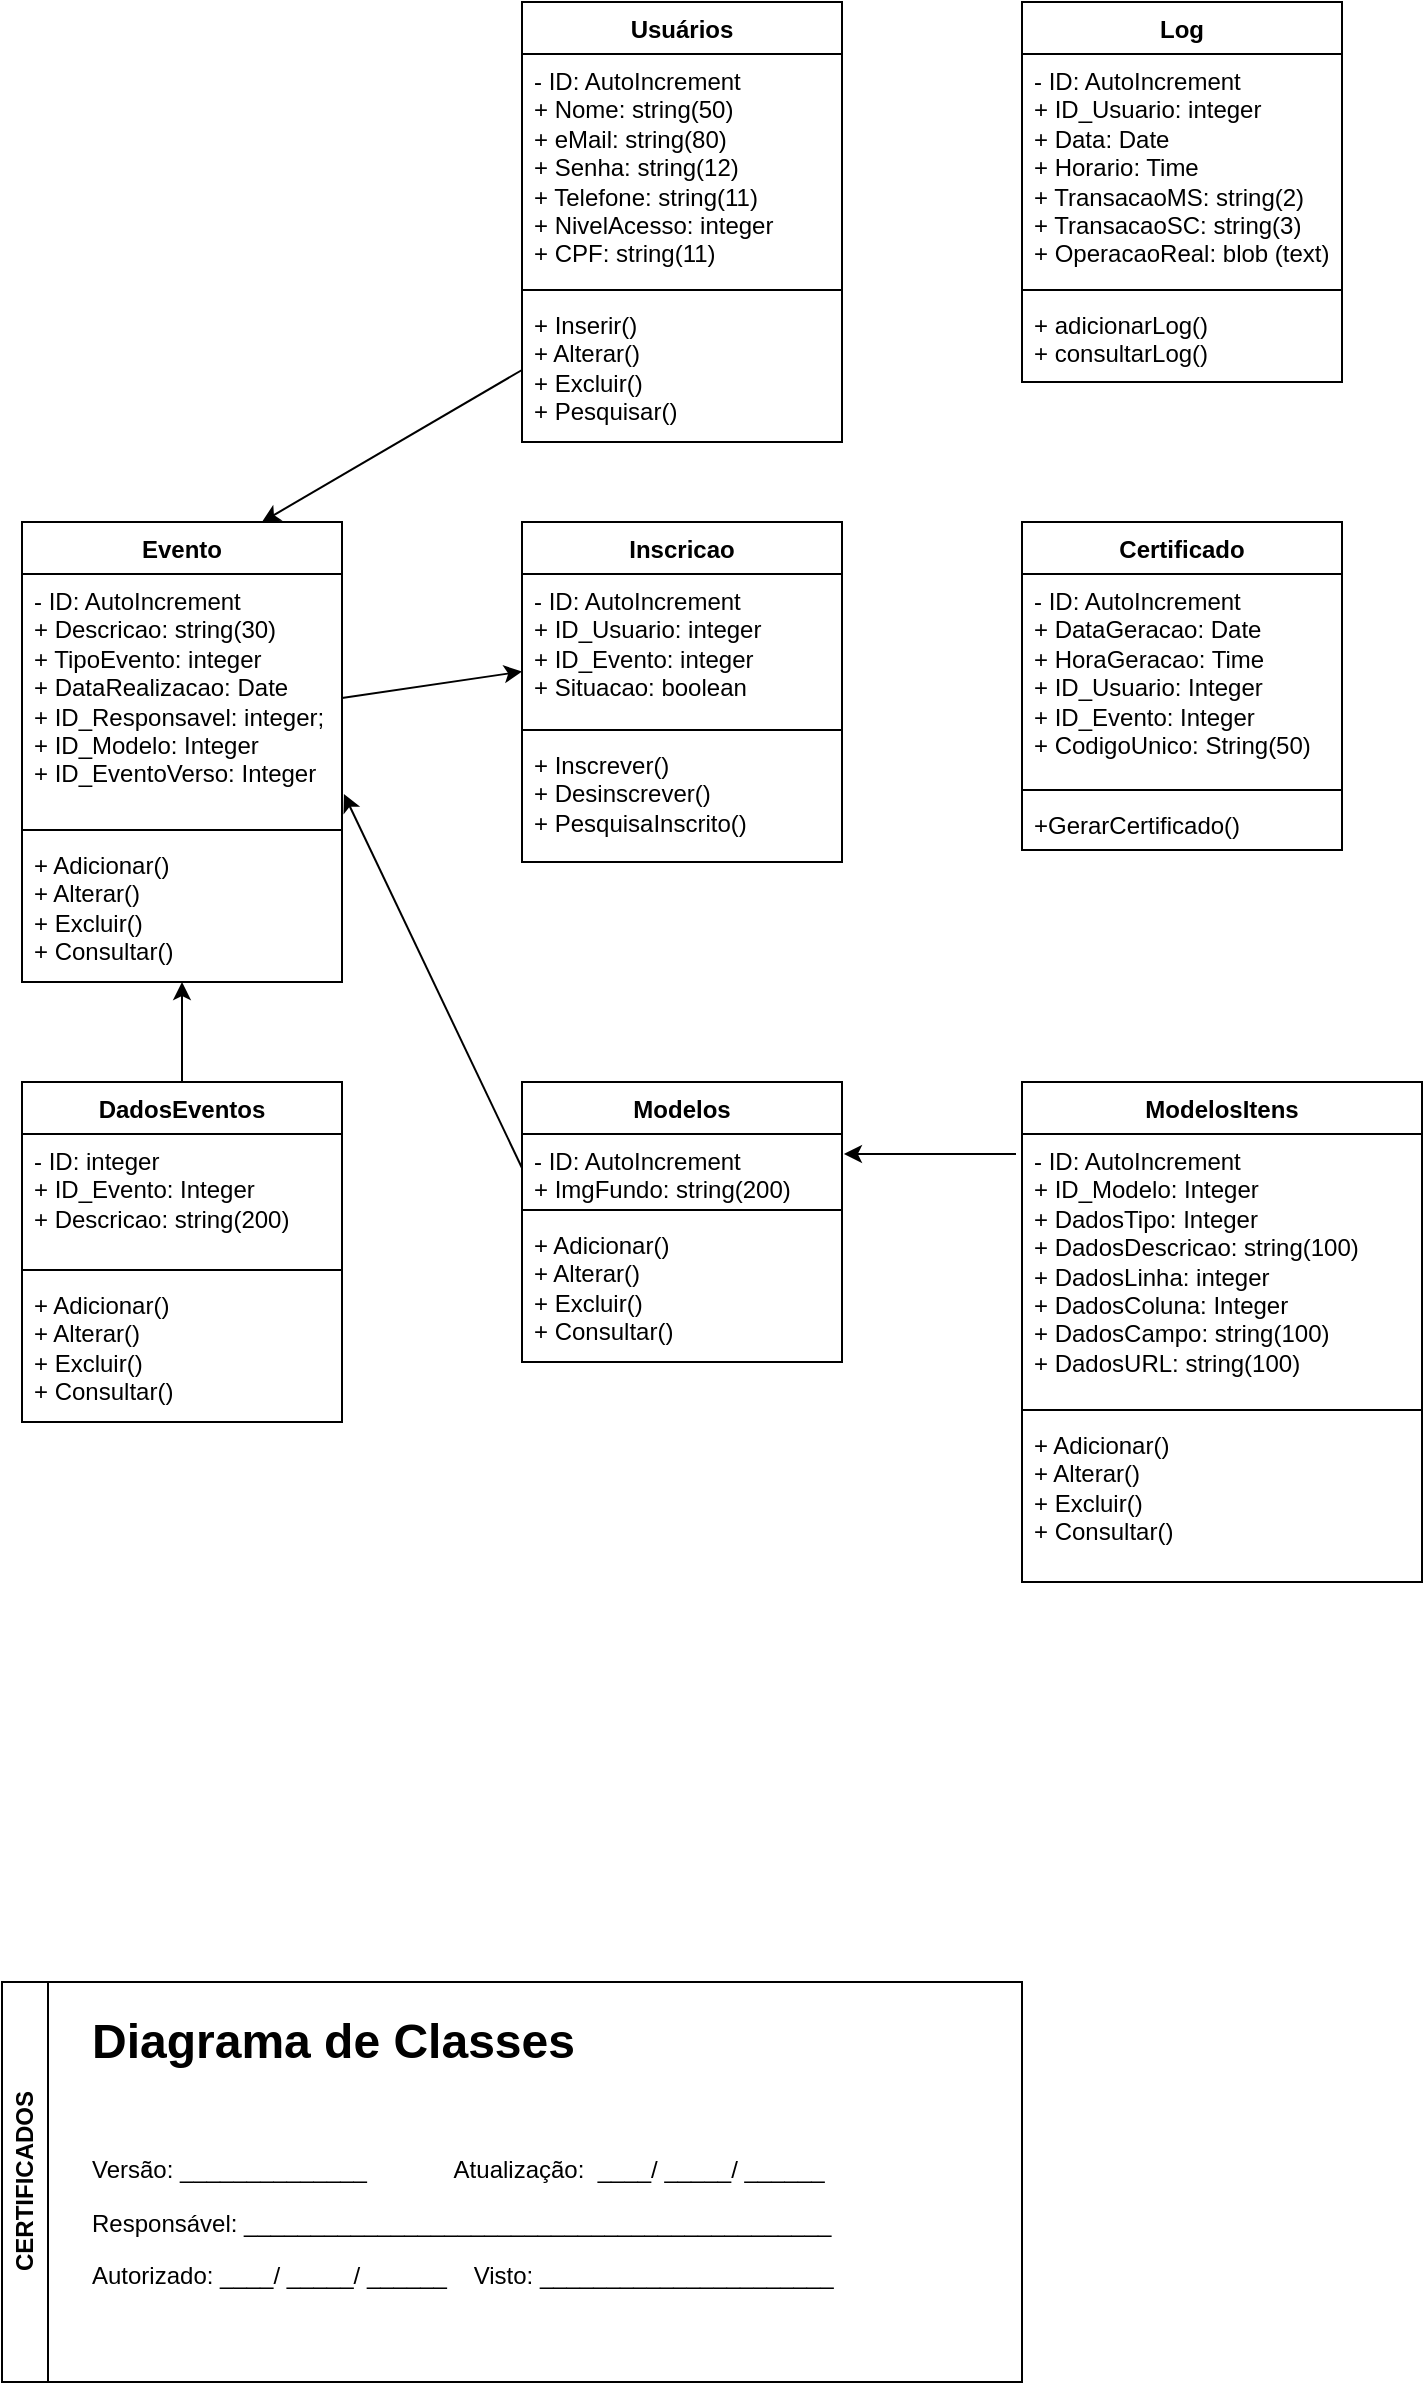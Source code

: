 <mxfile version="21.7.2" type="github">
  <diagram name="Página-1" id="pJbu8q1TlLxp4YdaZxUQ">
    <mxGraphModel dx="880" dy="432" grid="1" gridSize="10" guides="1" tooltips="1" connect="1" arrows="1" fold="1" page="1" pageScale="1" pageWidth="827" pageHeight="1169" math="0" shadow="0">
      <root>
        <mxCell id="0" />
        <mxCell id="1" parent="0" />
        <mxCell id="QZJBtZwxcG97d1Zqsxdi-1" value="Usuários" style="swimlane;fontStyle=1;align=center;verticalAlign=top;childLayout=stackLayout;horizontal=1;startSize=26;horizontalStack=0;resizeParent=1;resizeParentMax=0;resizeLast=0;collapsible=1;marginBottom=0;whiteSpace=wrap;html=1;" parent="1" vertex="1">
          <mxGeometry x="270" y="30" width="160" height="220" as="geometry" />
        </mxCell>
        <mxCell id="QZJBtZwxcG97d1Zqsxdi-2" value="- ID: AutoIncrement&lt;br&gt;+ Nome: string(50)&lt;br&gt;+ eMail: string(80)&lt;br&gt;+ Senha: string(12)&lt;br&gt;+ Telefone: string(11)&lt;br&gt;+ NivelAcesso: integer&lt;br&gt;+ CPF: string(11)" style="text;strokeColor=none;fillColor=none;align=left;verticalAlign=top;spacingLeft=4;spacingRight=4;overflow=hidden;rotatable=0;points=[[0,0.5],[1,0.5]];portConstraint=eastwest;whiteSpace=wrap;html=1;" parent="QZJBtZwxcG97d1Zqsxdi-1" vertex="1">
          <mxGeometry y="26" width="160" height="114" as="geometry" />
        </mxCell>
        <mxCell id="QZJBtZwxcG97d1Zqsxdi-3" value="" style="line;strokeWidth=1;fillColor=none;align=left;verticalAlign=middle;spacingTop=-1;spacingLeft=3;spacingRight=3;rotatable=0;labelPosition=right;points=[];portConstraint=eastwest;strokeColor=inherit;" parent="QZJBtZwxcG97d1Zqsxdi-1" vertex="1">
          <mxGeometry y="140" width="160" height="8" as="geometry" />
        </mxCell>
        <mxCell id="QZJBtZwxcG97d1Zqsxdi-4" value="+ Inserir()&lt;br&gt;+ Alterar()&lt;br&gt;+ Excluir()&lt;br&gt;+ Pesquisar()" style="text;strokeColor=none;fillColor=none;align=left;verticalAlign=top;spacingLeft=4;spacingRight=4;overflow=hidden;rotatable=0;points=[[0,0.5],[1,0.5]];portConstraint=eastwest;whiteSpace=wrap;html=1;" parent="QZJBtZwxcG97d1Zqsxdi-1" vertex="1">
          <mxGeometry y="148" width="160" height="72" as="geometry" />
        </mxCell>
        <mxCell id="QZJBtZwxcG97d1Zqsxdi-5" value="Log" style="swimlane;fontStyle=1;align=center;verticalAlign=top;childLayout=stackLayout;horizontal=1;startSize=26;horizontalStack=0;resizeParent=1;resizeParentMax=0;resizeLast=0;collapsible=1;marginBottom=0;whiteSpace=wrap;html=1;" parent="1" vertex="1">
          <mxGeometry x="520" y="30" width="160" height="190" as="geometry" />
        </mxCell>
        <mxCell id="QZJBtZwxcG97d1Zqsxdi-6" value="- ID: AutoIncrement&lt;br&gt;+ ID_Usuario: integer&lt;br&gt;+ Data: Date&lt;br&gt;+ Horario: Time&lt;br&gt;+ TransacaoMS: string(2)&lt;br&gt;+ TransacaoSC: string(3)&lt;br&gt;+ OperacaoReal: blob (text)" style="text;strokeColor=none;fillColor=none;align=left;verticalAlign=top;spacingLeft=4;spacingRight=4;overflow=hidden;rotatable=0;points=[[0,0.5],[1,0.5]];portConstraint=eastwest;whiteSpace=wrap;html=1;" parent="QZJBtZwxcG97d1Zqsxdi-5" vertex="1">
          <mxGeometry y="26" width="160" height="114" as="geometry" />
        </mxCell>
        <mxCell id="QZJBtZwxcG97d1Zqsxdi-7" value="" style="line;strokeWidth=1;fillColor=none;align=left;verticalAlign=middle;spacingTop=-1;spacingLeft=3;spacingRight=3;rotatable=0;labelPosition=right;points=[];portConstraint=eastwest;strokeColor=inherit;" parent="QZJBtZwxcG97d1Zqsxdi-5" vertex="1">
          <mxGeometry y="140" width="160" height="8" as="geometry" />
        </mxCell>
        <mxCell id="QZJBtZwxcG97d1Zqsxdi-8" value="+ adicionarLog()&lt;br&gt;+ consultarLog()" style="text;strokeColor=none;fillColor=none;align=left;verticalAlign=top;spacingLeft=4;spacingRight=4;overflow=hidden;rotatable=0;points=[[0,0.5],[1,0.5]];portConstraint=eastwest;whiteSpace=wrap;html=1;" parent="QZJBtZwxcG97d1Zqsxdi-5" vertex="1">
          <mxGeometry y="148" width="160" height="42" as="geometry" />
        </mxCell>
        <mxCell id="QZJBtZwxcG97d1Zqsxdi-9" value="Evento" style="swimlane;fontStyle=1;align=center;verticalAlign=top;childLayout=stackLayout;horizontal=1;startSize=26;horizontalStack=0;resizeParent=1;resizeParentMax=0;resizeLast=0;collapsible=1;marginBottom=0;whiteSpace=wrap;html=1;" parent="1" vertex="1">
          <mxGeometry x="20" y="290" width="160" height="230" as="geometry" />
        </mxCell>
        <mxCell id="QZJBtZwxcG97d1Zqsxdi-10" value="- ID: AutoIncrement&lt;br&gt;+ Descricao: string(30)&lt;br&gt;+ TipoEvento: integer&lt;br&gt;+ DataRealizacao: Date&lt;br&gt;+ ID_Responsavel: integer;&lt;br&gt;+ ID_Modelo: Integer&lt;br&gt;+ ID_EventoVerso: Integer" style="text;strokeColor=none;fillColor=none;align=left;verticalAlign=top;spacingLeft=4;spacingRight=4;overflow=hidden;rotatable=0;points=[[0,0.5],[1,0.5]];portConstraint=eastwest;whiteSpace=wrap;html=1;" parent="QZJBtZwxcG97d1Zqsxdi-9" vertex="1">
          <mxGeometry y="26" width="160" height="124" as="geometry" />
        </mxCell>
        <mxCell id="QZJBtZwxcG97d1Zqsxdi-11" value="" style="line;strokeWidth=1;fillColor=none;align=left;verticalAlign=middle;spacingTop=-1;spacingLeft=3;spacingRight=3;rotatable=0;labelPosition=right;points=[];portConstraint=eastwest;strokeColor=inherit;" parent="QZJBtZwxcG97d1Zqsxdi-9" vertex="1">
          <mxGeometry y="150" width="160" height="8" as="geometry" />
        </mxCell>
        <mxCell id="QZJBtZwxcG97d1Zqsxdi-12" value="+ Adicionar()&lt;br&gt;+ Alterar()&lt;br&gt;+ Excluir()&lt;br&gt;+ Consultar()" style="text;strokeColor=none;fillColor=none;align=left;verticalAlign=top;spacingLeft=4;spacingRight=4;overflow=hidden;rotatable=0;points=[[0,0.5],[1,0.5]];portConstraint=eastwest;whiteSpace=wrap;html=1;" parent="QZJBtZwxcG97d1Zqsxdi-9" vertex="1">
          <mxGeometry y="158" width="160" height="72" as="geometry" />
        </mxCell>
        <mxCell id="QZJBtZwxcG97d1Zqsxdi-13" value="Inscricao" style="swimlane;fontStyle=1;align=center;verticalAlign=top;childLayout=stackLayout;horizontal=1;startSize=26;horizontalStack=0;resizeParent=1;resizeParentMax=0;resizeLast=0;collapsible=1;marginBottom=0;whiteSpace=wrap;html=1;" parent="1" vertex="1">
          <mxGeometry x="270" y="290" width="160" height="170" as="geometry" />
        </mxCell>
        <mxCell id="QZJBtZwxcG97d1Zqsxdi-14" value="- ID: AutoIncrement&lt;br&gt;+ ID_Usuario: integer&lt;br&gt;+ ID_Evento: integer&lt;br&gt;+ Situacao: boolean&lt;br&gt;" style="text;strokeColor=none;fillColor=none;align=left;verticalAlign=top;spacingLeft=4;spacingRight=4;overflow=hidden;rotatable=0;points=[[0,0.5],[1,0.5]];portConstraint=eastwest;whiteSpace=wrap;html=1;" parent="QZJBtZwxcG97d1Zqsxdi-13" vertex="1">
          <mxGeometry y="26" width="160" height="74" as="geometry" />
        </mxCell>
        <mxCell id="QZJBtZwxcG97d1Zqsxdi-15" value="" style="line;strokeWidth=1;fillColor=none;align=left;verticalAlign=middle;spacingTop=-1;spacingLeft=3;spacingRight=3;rotatable=0;labelPosition=right;points=[];portConstraint=eastwest;strokeColor=inherit;" parent="QZJBtZwxcG97d1Zqsxdi-13" vertex="1">
          <mxGeometry y="100" width="160" height="8" as="geometry" />
        </mxCell>
        <mxCell id="QZJBtZwxcG97d1Zqsxdi-16" value="+ Inscrever()&lt;br&gt;+ Desinscrever()&lt;br&gt;+ PesquisaInscrito()" style="text;strokeColor=none;fillColor=none;align=left;verticalAlign=top;spacingLeft=4;spacingRight=4;overflow=hidden;rotatable=0;points=[[0,0.5],[1,0.5]];portConstraint=eastwest;whiteSpace=wrap;html=1;" parent="QZJBtZwxcG97d1Zqsxdi-13" vertex="1">
          <mxGeometry y="108" width="160" height="62" as="geometry" />
        </mxCell>
        <mxCell id="QZJBtZwxcG97d1Zqsxdi-17" value="Certificado" style="swimlane;fontStyle=1;align=center;verticalAlign=top;childLayout=stackLayout;horizontal=1;startSize=26;horizontalStack=0;resizeParent=1;resizeParentMax=0;resizeLast=0;collapsible=1;marginBottom=0;whiteSpace=wrap;html=1;" parent="1" vertex="1">
          <mxGeometry x="520" y="290" width="160" height="164" as="geometry" />
        </mxCell>
        <mxCell id="QZJBtZwxcG97d1Zqsxdi-18" value="- ID: AutoIncrement&lt;br&gt;+ DataGeracao: Date&lt;br&gt;+ HoraGeracao: Time&lt;br&gt;+ ID_Usuario: Integer&lt;br&gt;+ ID_Evento: Integer&lt;br&gt;+ CodigoUnico: String(50)" style="text;strokeColor=none;fillColor=none;align=left;verticalAlign=top;spacingLeft=4;spacingRight=4;overflow=hidden;rotatable=0;points=[[0,0.5],[1,0.5]];portConstraint=eastwest;whiteSpace=wrap;html=1;" parent="QZJBtZwxcG97d1Zqsxdi-17" vertex="1">
          <mxGeometry y="26" width="160" height="104" as="geometry" />
        </mxCell>
        <mxCell id="QZJBtZwxcG97d1Zqsxdi-19" value="" style="line;strokeWidth=1;fillColor=none;align=left;verticalAlign=middle;spacingTop=-1;spacingLeft=3;spacingRight=3;rotatable=0;labelPosition=right;points=[];portConstraint=eastwest;strokeColor=inherit;" parent="QZJBtZwxcG97d1Zqsxdi-17" vertex="1">
          <mxGeometry y="130" width="160" height="8" as="geometry" />
        </mxCell>
        <mxCell id="QZJBtZwxcG97d1Zqsxdi-20" value="+GerarCertificado()" style="text;strokeColor=none;fillColor=none;align=left;verticalAlign=top;spacingLeft=4;spacingRight=4;overflow=hidden;rotatable=0;points=[[0,0.5],[1,0.5]];portConstraint=eastwest;whiteSpace=wrap;html=1;" parent="QZJBtZwxcG97d1Zqsxdi-17" vertex="1">
          <mxGeometry y="138" width="160" height="26" as="geometry" />
        </mxCell>
        <mxCell id="QZJBtZwxcG97d1Zqsxdi-36" style="edgeStyle=none;rounded=0;orthogonalLoop=1;jettySize=auto;html=1;" parent="1" source="QZJBtZwxcG97d1Zqsxdi-21" target="QZJBtZwxcG97d1Zqsxdi-12" edge="1">
          <mxGeometry relative="1" as="geometry" />
        </mxCell>
        <mxCell id="QZJBtZwxcG97d1Zqsxdi-21" value="DadosEventos" style="swimlane;fontStyle=1;align=center;verticalAlign=top;childLayout=stackLayout;horizontal=1;startSize=26;horizontalStack=0;resizeParent=1;resizeParentMax=0;resizeLast=0;collapsible=1;marginBottom=0;whiteSpace=wrap;html=1;" parent="1" vertex="1">
          <mxGeometry x="20" y="570" width="160" height="170" as="geometry" />
        </mxCell>
        <mxCell id="QZJBtZwxcG97d1Zqsxdi-22" value="- ID: integer&lt;br&gt;+ ID_Evento: Integer&lt;br&gt;+ Descricao: string(200)" style="text;strokeColor=none;fillColor=none;align=left;verticalAlign=top;spacingLeft=4;spacingRight=4;overflow=hidden;rotatable=0;points=[[0,0.5],[1,0.5]];portConstraint=eastwest;whiteSpace=wrap;html=1;" parent="QZJBtZwxcG97d1Zqsxdi-21" vertex="1">
          <mxGeometry y="26" width="160" height="64" as="geometry" />
        </mxCell>
        <mxCell id="QZJBtZwxcG97d1Zqsxdi-23" value="" style="line;strokeWidth=1;fillColor=none;align=left;verticalAlign=middle;spacingTop=-1;spacingLeft=3;spacingRight=3;rotatable=0;labelPosition=right;points=[];portConstraint=eastwest;strokeColor=inherit;" parent="QZJBtZwxcG97d1Zqsxdi-21" vertex="1">
          <mxGeometry y="90" width="160" height="8" as="geometry" />
        </mxCell>
        <mxCell id="QZJBtZwxcG97d1Zqsxdi-24" value="+ Adicionar()&lt;br&gt;+ Alterar()&lt;br&gt;+ Excluir()&lt;br&gt;+ Consultar()" style="text;strokeColor=none;fillColor=none;align=left;verticalAlign=top;spacingLeft=4;spacingRight=4;overflow=hidden;rotatable=0;points=[[0,0.5],[1,0.5]];portConstraint=eastwest;whiteSpace=wrap;html=1;" parent="QZJBtZwxcG97d1Zqsxdi-21" vertex="1">
          <mxGeometry y="98" width="160" height="72" as="geometry" />
        </mxCell>
        <mxCell id="QZJBtZwxcG97d1Zqsxdi-25" value="Modelos" style="swimlane;fontStyle=1;align=center;verticalAlign=top;childLayout=stackLayout;horizontal=1;startSize=26;horizontalStack=0;resizeParent=1;resizeParentMax=0;resizeLast=0;collapsible=1;marginBottom=0;whiteSpace=wrap;html=1;" parent="1" vertex="1">
          <mxGeometry x="270" y="570" width="160" height="140" as="geometry" />
        </mxCell>
        <mxCell id="QZJBtZwxcG97d1Zqsxdi-26" value="- ID: AutoIncrement&lt;br&gt;+ ImgFundo: string(200)" style="text;strokeColor=none;fillColor=none;align=left;verticalAlign=top;spacingLeft=4;spacingRight=4;overflow=hidden;rotatable=0;points=[[0,0.5],[1,0.5]];portConstraint=eastwest;whiteSpace=wrap;html=1;" parent="QZJBtZwxcG97d1Zqsxdi-25" vertex="1">
          <mxGeometry y="26" width="160" height="34" as="geometry" />
        </mxCell>
        <mxCell id="QZJBtZwxcG97d1Zqsxdi-27" value="" style="line;strokeWidth=1;fillColor=none;align=left;verticalAlign=middle;spacingTop=-1;spacingLeft=3;spacingRight=3;rotatable=0;labelPosition=right;points=[];portConstraint=eastwest;strokeColor=inherit;" parent="QZJBtZwxcG97d1Zqsxdi-25" vertex="1">
          <mxGeometry y="60" width="160" height="8" as="geometry" />
        </mxCell>
        <mxCell id="QZJBtZwxcG97d1Zqsxdi-28" value="+ Adicionar()&lt;br&gt;+ Alterar()&lt;br&gt;+ Excluir()&lt;br&gt;+ Consultar()" style="text;strokeColor=none;fillColor=none;align=left;verticalAlign=top;spacingLeft=4;spacingRight=4;overflow=hidden;rotatable=0;points=[[0,0.5],[1,0.5]];portConstraint=eastwest;whiteSpace=wrap;html=1;" parent="QZJBtZwxcG97d1Zqsxdi-25" vertex="1">
          <mxGeometry y="68" width="160" height="72" as="geometry" />
        </mxCell>
        <mxCell id="QZJBtZwxcG97d1Zqsxdi-29" value="ModelosItens" style="swimlane;fontStyle=1;align=center;verticalAlign=top;childLayout=stackLayout;horizontal=1;startSize=26;horizontalStack=0;resizeParent=1;resizeParentMax=0;resizeLast=0;collapsible=1;marginBottom=0;whiteSpace=wrap;html=1;" parent="1" vertex="1">
          <mxGeometry x="520" y="570" width="200" height="250" as="geometry" />
        </mxCell>
        <mxCell id="QZJBtZwxcG97d1Zqsxdi-30" value="- ID: AutoIncrement&lt;br&gt;+ ID_Modelo: Integer&lt;br&gt;+ DadosTipo: Integer&lt;br&gt;+ DadosDescricao: string(100)&lt;br&gt;+ DadosLinha: integer&lt;br&gt;+ DadosColuna: Integer&lt;br&gt;+ DadosCampo: string(100)&lt;br&gt;+ DadosURL: string(100)" style="text;strokeColor=none;fillColor=none;align=left;verticalAlign=top;spacingLeft=4;spacingRight=4;overflow=hidden;rotatable=0;points=[[0,0.5],[1,0.5]];portConstraint=eastwest;whiteSpace=wrap;html=1;" parent="QZJBtZwxcG97d1Zqsxdi-29" vertex="1">
          <mxGeometry y="26" width="200" height="134" as="geometry" />
        </mxCell>
        <mxCell id="QZJBtZwxcG97d1Zqsxdi-31" value="" style="line;strokeWidth=1;fillColor=none;align=left;verticalAlign=middle;spacingTop=-1;spacingLeft=3;spacingRight=3;rotatable=0;labelPosition=right;points=[];portConstraint=eastwest;strokeColor=inherit;" parent="QZJBtZwxcG97d1Zqsxdi-29" vertex="1">
          <mxGeometry y="160" width="200" height="8" as="geometry" />
        </mxCell>
        <mxCell id="QZJBtZwxcG97d1Zqsxdi-32" value="+ Adicionar()&lt;br&gt;+ Alterar()&lt;br&gt;+ Excluir()&lt;br&gt;+ Consultar()" style="text;strokeColor=none;fillColor=none;align=left;verticalAlign=top;spacingLeft=4;spacingRight=4;overflow=hidden;rotatable=0;points=[[0,0.5],[1,0.5]];portConstraint=eastwest;whiteSpace=wrap;html=1;" parent="QZJBtZwxcG97d1Zqsxdi-29" vertex="1">
          <mxGeometry y="168" width="200" height="82" as="geometry" />
        </mxCell>
        <mxCell id="QZJBtZwxcG97d1Zqsxdi-34" style="edgeStyle=none;rounded=0;orthogonalLoop=1;jettySize=auto;html=1;exitX=-0.015;exitY=0.075;exitDx=0;exitDy=0;entryX=1.006;entryY=0.294;entryDx=0;entryDy=0;entryPerimeter=0;exitPerimeter=0;" parent="1" source="QZJBtZwxcG97d1Zqsxdi-30" target="QZJBtZwxcG97d1Zqsxdi-26" edge="1">
          <mxGeometry relative="1" as="geometry" />
        </mxCell>
        <mxCell id="QZJBtZwxcG97d1Zqsxdi-35" style="rounded=0;orthogonalLoop=1;jettySize=auto;html=1;exitX=0;exitY=0.5;exitDx=0;exitDy=0;entryX=1.006;entryY=0.887;entryDx=0;entryDy=0;entryPerimeter=0;" parent="1" source="QZJBtZwxcG97d1Zqsxdi-26" target="QZJBtZwxcG97d1Zqsxdi-10" edge="1">
          <mxGeometry relative="1" as="geometry" />
        </mxCell>
        <mxCell id="QZJBtZwxcG97d1Zqsxdi-37" style="edgeStyle=none;rounded=0;orthogonalLoop=1;jettySize=auto;html=1;exitX=1;exitY=0.5;exitDx=0;exitDy=0;" parent="1" source="QZJBtZwxcG97d1Zqsxdi-10" target="QZJBtZwxcG97d1Zqsxdi-14" edge="1">
          <mxGeometry relative="1" as="geometry" />
        </mxCell>
        <mxCell id="QZJBtZwxcG97d1Zqsxdi-38" style="edgeStyle=none;rounded=0;orthogonalLoop=1;jettySize=auto;html=1;exitX=0;exitY=0.5;exitDx=0;exitDy=0;entryX=0.75;entryY=0;entryDx=0;entryDy=0;" parent="1" source="QZJBtZwxcG97d1Zqsxdi-4" target="QZJBtZwxcG97d1Zqsxdi-9" edge="1">
          <mxGeometry relative="1" as="geometry" />
        </mxCell>
        <mxCell id="pPWu_3nfwVEaJxGkrCwI-1" value="&lt;h1&gt;Diagrama de Classes&lt;/h1&gt;&lt;p&gt;&lt;br&gt;&lt;/p&gt;&lt;p&gt;Versão: ______________&amp;nbsp; &amp;nbsp; &amp;nbsp; &amp;nbsp; &amp;nbsp; &amp;nbsp; &amp;nbsp;Atualização:&amp;nbsp; ____/ _____/ ______&lt;/p&gt;&lt;p&gt;Responsável: ____________________________________________&lt;/p&gt;&lt;p&gt;&lt;/p&gt;Autorizado: ____/ _____/ ______&amp;nbsp; &amp;nbsp; Visto: ______________________" style="text;html=1;strokeColor=none;fillColor=none;spacing=5;spacingTop=-20;whiteSpace=wrap;overflow=hidden;rounded=0;" vertex="1" parent="1">
          <mxGeometry x="50" y="1030" width="460" height="180" as="geometry" />
        </mxCell>
        <mxCell id="pPWu_3nfwVEaJxGkrCwI-2" value="CERTIFICADOS" style="swimlane;horizontal=0;whiteSpace=wrap;html=1;" vertex="1" parent="1">
          <mxGeometry x="10" y="1020" width="510" height="200" as="geometry" />
        </mxCell>
      </root>
    </mxGraphModel>
  </diagram>
</mxfile>
